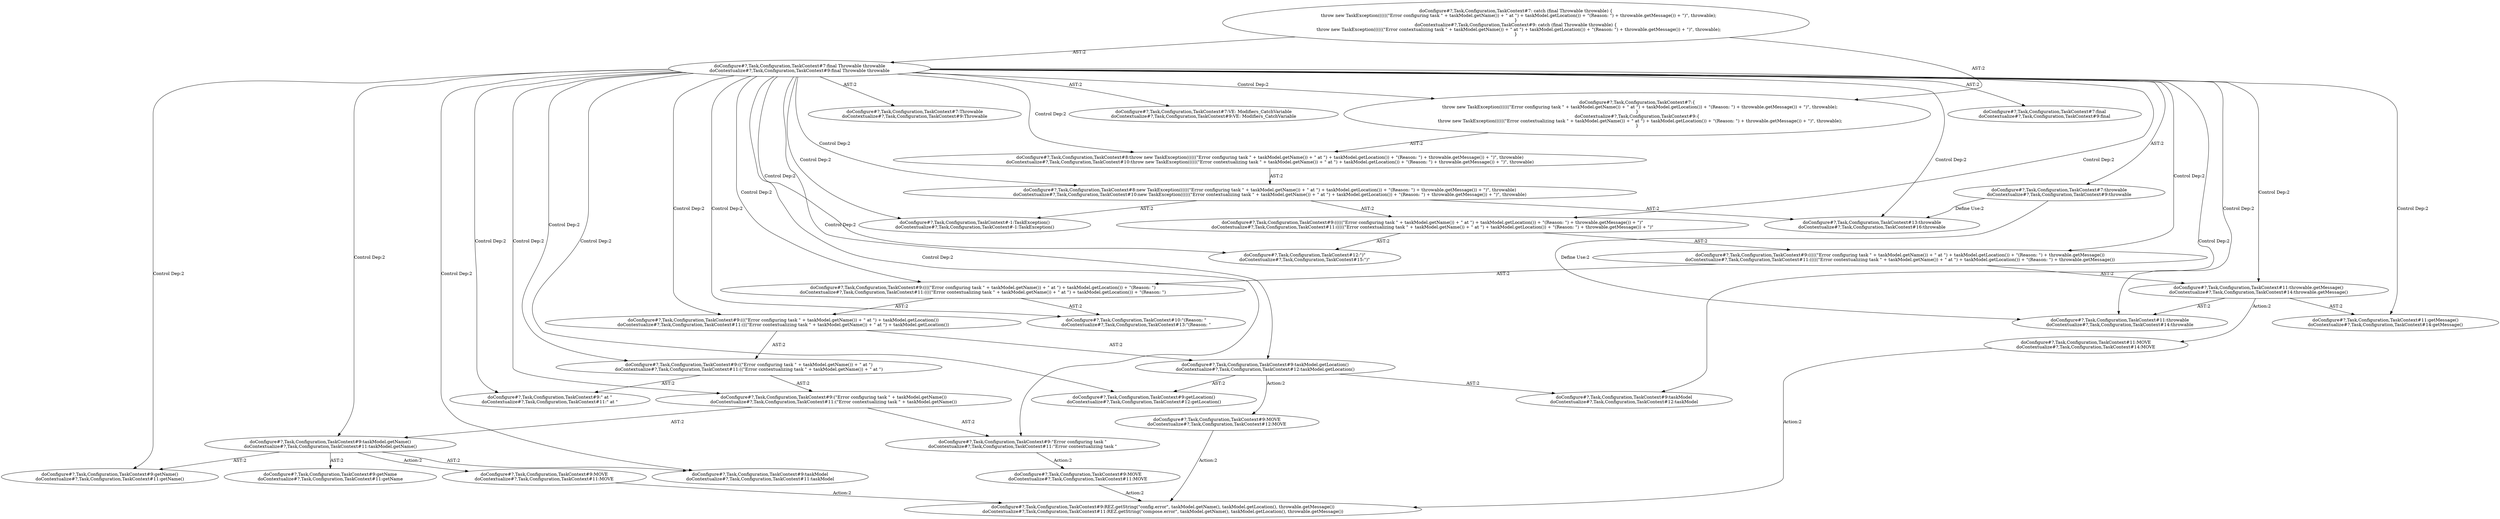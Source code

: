 digraph "Pattern" {
0 [label="doConfigure#?,Task,Configuration,TaskContext#9:MOVE
doContextualize#?,Task,Configuration,TaskContext#11:MOVE" shape=ellipse]
1 [label="doConfigure#?,Task,Configuration,TaskContext#9:taskModel.getName()
doContextualize#?,Task,Configuration,TaskContext#11:taskModel.getName()" shape=ellipse]
2 [label="doConfigure#?,Task,Configuration,TaskContext#7:final Throwable throwable
doContextualize#?,Task,Configuration,TaskContext#9:final Throwable throwable" shape=ellipse]
3 [label="doConfigure#?,Task,Configuration,TaskContext#7: catch (final Throwable throwable) \{
    throw new TaskException((((((\"Error configuring task \" + taskModel.getName()) + \" at \") + taskModel.getLocation()) + \"(Reason: \") + throwable.getMessage()) + \")\", throwable);
\}
doContextualize#?,Task,Configuration,TaskContext#9: catch (final Throwable throwable) \{
    throw new TaskException((((((\"Error contextualizing task \" + taskModel.getName()) + \" at \") + taskModel.getLocation()) + \"(Reason: \") + throwable.getMessage()) + \")\", throwable);
\}" shape=ellipse]
4 [label="doConfigure#?,Task,Configuration,TaskContext#7:throwable
doContextualize#?,Task,Configuration,TaskContext#9:throwable" shape=ellipse]
5 [label="doConfigure#?,Task,Configuration,TaskContext#7:Throwable
doContextualize#?,Task,Configuration,TaskContext#9:Throwable" shape=ellipse]
6 [label="doConfigure#?,Task,Configuration,TaskContext#7:\{
    throw new TaskException((((((\"Error configuring task \" + taskModel.getName()) + \" at \") + taskModel.getLocation()) + \"(Reason: \") + throwable.getMessage()) + \")\", throwable);
\}
doContextualize#?,Task,Configuration,TaskContext#9:\{
    throw new TaskException((((((\"Error contextualizing task \" + taskModel.getName()) + \" at \") + taskModel.getLocation()) + \"(Reason: \") + throwable.getMessage()) + \")\", throwable);
\}" shape=ellipse]
7 [label="doConfigure#?,Task,Configuration,TaskContext#8:throw new TaskException((((((\"Error configuring task \" + taskModel.getName()) + \" at \") + taskModel.getLocation()) + \"(Reason: \") + throwable.getMessage()) + \")\", throwable)
doContextualize#?,Task,Configuration,TaskContext#10:throw new TaskException((((((\"Error contextualizing task \" + taskModel.getName()) + \" at \") + taskModel.getLocation()) + \"(Reason: \") + throwable.getMessage()) + \")\", throwable)" shape=ellipse]
8 [label="doConfigure#?,Task,Configuration,TaskContext#8:new TaskException((((((\"Error configuring task \" + taskModel.getName()) + \" at \") + taskModel.getLocation()) + \"(Reason: \") + throwable.getMessage()) + \")\", throwable)
doContextualize#?,Task,Configuration,TaskContext#10:new TaskException((((((\"Error contextualizing task \" + taskModel.getName()) + \" at \") + taskModel.getLocation()) + \"(Reason: \") + throwable.getMessage()) + \")\", throwable)" shape=ellipse]
9 [label="doConfigure#?,Task,Configuration,TaskContext#-1:TaskException()
doContextualize#?,Task,Configuration,TaskContext#-1:TaskException()" shape=ellipse]
10 [label="doConfigure#?,Task,Configuration,TaskContext#9:(((((\"Error configuring task \" + taskModel.getName()) + \" at \") + taskModel.getLocation()) + \"(Reason: \") + throwable.getMessage()) + \")\"
doContextualize#?,Task,Configuration,TaskContext#11:(((((\"Error contextualizing task \" + taskModel.getName()) + \" at \") + taskModel.getLocation()) + \"(Reason: \") + throwable.getMessage()) + \")\"" shape=ellipse]
11 [label="doConfigure#?,Task,Configuration,TaskContext#9:(((((\"Error configuring task \" + taskModel.getName()) + \" at \") + taskModel.getLocation()) + \"(Reason: \") + throwable.getMessage())
doContextualize#?,Task,Configuration,TaskContext#11:(((((\"Error contextualizing task \" + taskModel.getName()) + \" at \") + taskModel.getLocation()) + \"(Reason: \") + throwable.getMessage())" shape=ellipse]
12 [label="doConfigure#?,Task,Configuration,TaskContext#9:((((\"Error configuring task \" + taskModel.getName()) + \" at \") + taskModel.getLocation()) + \"(Reason: \")
doContextualize#?,Task,Configuration,TaskContext#11:((((\"Error contextualizing task \" + taskModel.getName()) + \" at \") + taskModel.getLocation()) + \"(Reason: \")" shape=ellipse]
13 [label="doConfigure#?,Task,Configuration,TaskContext#9:(((\"Error configuring task \" + taskModel.getName()) + \" at \") + taskModel.getLocation())
doContextualize#?,Task,Configuration,TaskContext#11:(((\"Error contextualizing task \" + taskModel.getName()) + \" at \") + taskModel.getLocation())" shape=ellipse]
14 [label="doConfigure#?,Task,Configuration,TaskContext#9:((\"Error configuring task \" + taskModel.getName()) + \" at \")
doContextualize#?,Task,Configuration,TaskContext#11:((\"Error contextualizing task \" + taskModel.getName()) + \" at \")" shape=ellipse]
15 [label="doConfigure#?,Task,Configuration,TaskContext#9:(\"Error configuring task \" + taskModel.getName())
doContextualize#?,Task,Configuration,TaskContext#11:(\"Error contextualizing task \" + taskModel.getName())" shape=ellipse]
16 [label="doConfigure#?,Task,Configuration,TaskContext#9:\"Error configuring task \"
doContextualize#?,Task,Configuration,TaskContext#11:\"Error contextualizing task \"" shape=ellipse]
17 [label="doConfigure#?,Task,Configuration,TaskContext#9:getName()
doContextualize#?,Task,Configuration,TaskContext#11:getName()" shape=ellipse]
18 [label="doConfigure#?,Task,Configuration,TaskContext#9:taskModel
doContextualize#?,Task,Configuration,TaskContext#11:taskModel" shape=ellipse]
19 [label="doConfigure#?,Task,Configuration,TaskContext#9:\" at \"
doContextualize#?,Task,Configuration,TaskContext#11:\" at \"" shape=ellipse]
20 [label="doConfigure#?,Task,Configuration,TaskContext#9:taskModel.getLocation()
doContextualize#?,Task,Configuration,TaskContext#12:taskModel.getLocation()" shape=ellipse]
21 [label="doConfigure#?,Task,Configuration,TaskContext#9:getLocation()
doContextualize#?,Task,Configuration,TaskContext#12:getLocation()" shape=ellipse]
22 [label="doConfigure#?,Task,Configuration,TaskContext#9:taskModel
doContextualize#?,Task,Configuration,TaskContext#12:taskModel" shape=ellipse]
23 [label="doConfigure#?,Task,Configuration,TaskContext#10:\"(Reason: \"
doContextualize#?,Task,Configuration,TaskContext#13:\"(Reason: \"" shape=ellipse]
24 [label="doConfigure#?,Task,Configuration,TaskContext#11:throwable.getMessage()
doContextualize#?,Task,Configuration,TaskContext#14:throwable.getMessage()" shape=ellipse]
25 [label="doConfigure#?,Task,Configuration,TaskContext#11:getMessage()
doContextualize#?,Task,Configuration,TaskContext#14:getMessage()" shape=ellipse]
26 [label="doConfigure#?,Task,Configuration,TaskContext#11:throwable
doContextualize#?,Task,Configuration,TaskContext#14:throwable" shape=ellipse]
27 [label="doConfigure#?,Task,Configuration,TaskContext#12:\")\"
doContextualize#?,Task,Configuration,TaskContext#15:\")\"" shape=ellipse]
28 [label="doConfigure#?,Task,Configuration,TaskContext#13:throwable
doContextualize#?,Task,Configuration,TaskContext#16:throwable" shape=ellipse]
29 [label="doConfigure#?,Task,Configuration,TaskContext#7:VE: Modifiers_CatchVariable
doContextualize#?,Task,Configuration,TaskContext#9:VE: Modifiers_CatchVariable" shape=ellipse]
30 [label="doConfigure#?,Task,Configuration,TaskContext#7:final
doContextualize#?,Task,Configuration,TaskContext#9:final" shape=ellipse]
31 [label="doConfigure#?,Task,Configuration,TaskContext#9:getName
doContextualize#?,Task,Configuration,TaskContext#11:getName" shape=ellipse]
32 [label="doConfigure#?,Task,Configuration,TaskContext#9:REZ.getString(\"config.error\", taskModel.getName(), taskModel.getLocation(), throwable.getMessage())
doContextualize#?,Task,Configuration,TaskContext#11:REZ.getString(\"compose.error\", taskModel.getName(), taskModel.getLocation(), throwable.getMessage())" shape=ellipse]
33 [label="doConfigure#?,Task,Configuration,TaskContext#9:MOVE
doContextualize#?,Task,Configuration,TaskContext#11:MOVE" shape=ellipse]
34 [label="doConfigure#?,Task,Configuration,TaskContext#9:MOVE
doContextualize#?,Task,Configuration,TaskContext#12:MOVE" shape=ellipse]
35 [label="doConfigure#?,Task,Configuration,TaskContext#11:MOVE
doContextualize#?,Task,Configuration,TaskContext#14:MOVE" shape=ellipse]
0 -> 32 [label="Action:2"];
1 -> 0 [label="Action:2"];
1 -> 31 [label="AST:2"];
1 -> 18 [label="AST:2"];
1 -> 17 [label="AST:2"];
2 -> 1 [label="Control Dep:2"];
2 -> 4 [label="AST:2"];
2 -> 5 [label="AST:2"];
2 -> 6 [label="Control Dep:2"];
2 -> 7 [label="Control Dep:2"];
2 -> 8 [label="Control Dep:2"];
2 -> 9 [label="Control Dep:2"];
2 -> 10 [label="Control Dep:2"];
2 -> 11 [label="Control Dep:2"];
2 -> 12 [label="Control Dep:2"];
2 -> 13 [label="Control Dep:2"];
2 -> 14 [label="Control Dep:2"];
2 -> 15 [label="Control Dep:2"];
2 -> 16 [label="Control Dep:2"];
2 -> 17 [label="Control Dep:2"];
2 -> 18 [label="Control Dep:2"];
2 -> 19 [label="Control Dep:2"];
2 -> 20 [label="Control Dep:2"];
2 -> 21 [label="Control Dep:2"];
2 -> 22 [label="Control Dep:2"];
2 -> 23 [label="Control Dep:2"];
2 -> 24 [label="Control Dep:2"];
2 -> 25 [label="Control Dep:2"];
2 -> 26 [label="Control Dep:2"];
2 -> 27 [label="Control Dep:2"];
2 -> 28 [label="Control Dep:2"];
2 -> 29 [label="AST:2"];
2 -> 30 [label="AST:2"];
3 -> 2 [label="AST:2"];
3 -> 6 [label="AST:2"];
4 -> 26 [label="Define Use:2"];
4 -> 28 [label="Define Use:2"];
6 -> 7 [label="AST:2"];
7 -> 8 [label="AST:2"];
8 -> 9 [label="AST:2"];
8 -> 10 [label="AST:2"];
8 -> 28 [label="AST:2"];
10 -> 11 [label="AST:2"];
10 -> 27 [label="AST:2"];
11 -> 12 [label="AST:2"];
11 -> 24 [label="AST:2"];
12 -> 13 [label="AST:2"];
12 -> 23 [label="AST:2"];
13 -> 14 [label="AST:2"];
13 -> 20 [label="AST:2"];
14 -> 15 [label="AST:2"];
14 -> 19 [label="AST:2"];
15 -> 1 [label="AST:2"];
15 -> 16 [label="AST:2"];
16 -> 33 [label="Action:2"];
20 -> 22 [label="AST:2"];
20 -> 21 [label="AST:2"];
20 -> 34 [label="Action:2"];
24 -> 26 [label="AST:2"];
24 -> 25 [label="AST:2"];
24 -> 35 [label="Action:2"];
33 -> 32 [label="Action:2"];
34 -> 32 [label="Action:2"];
35 -> 32 [label="Action:2"];
}